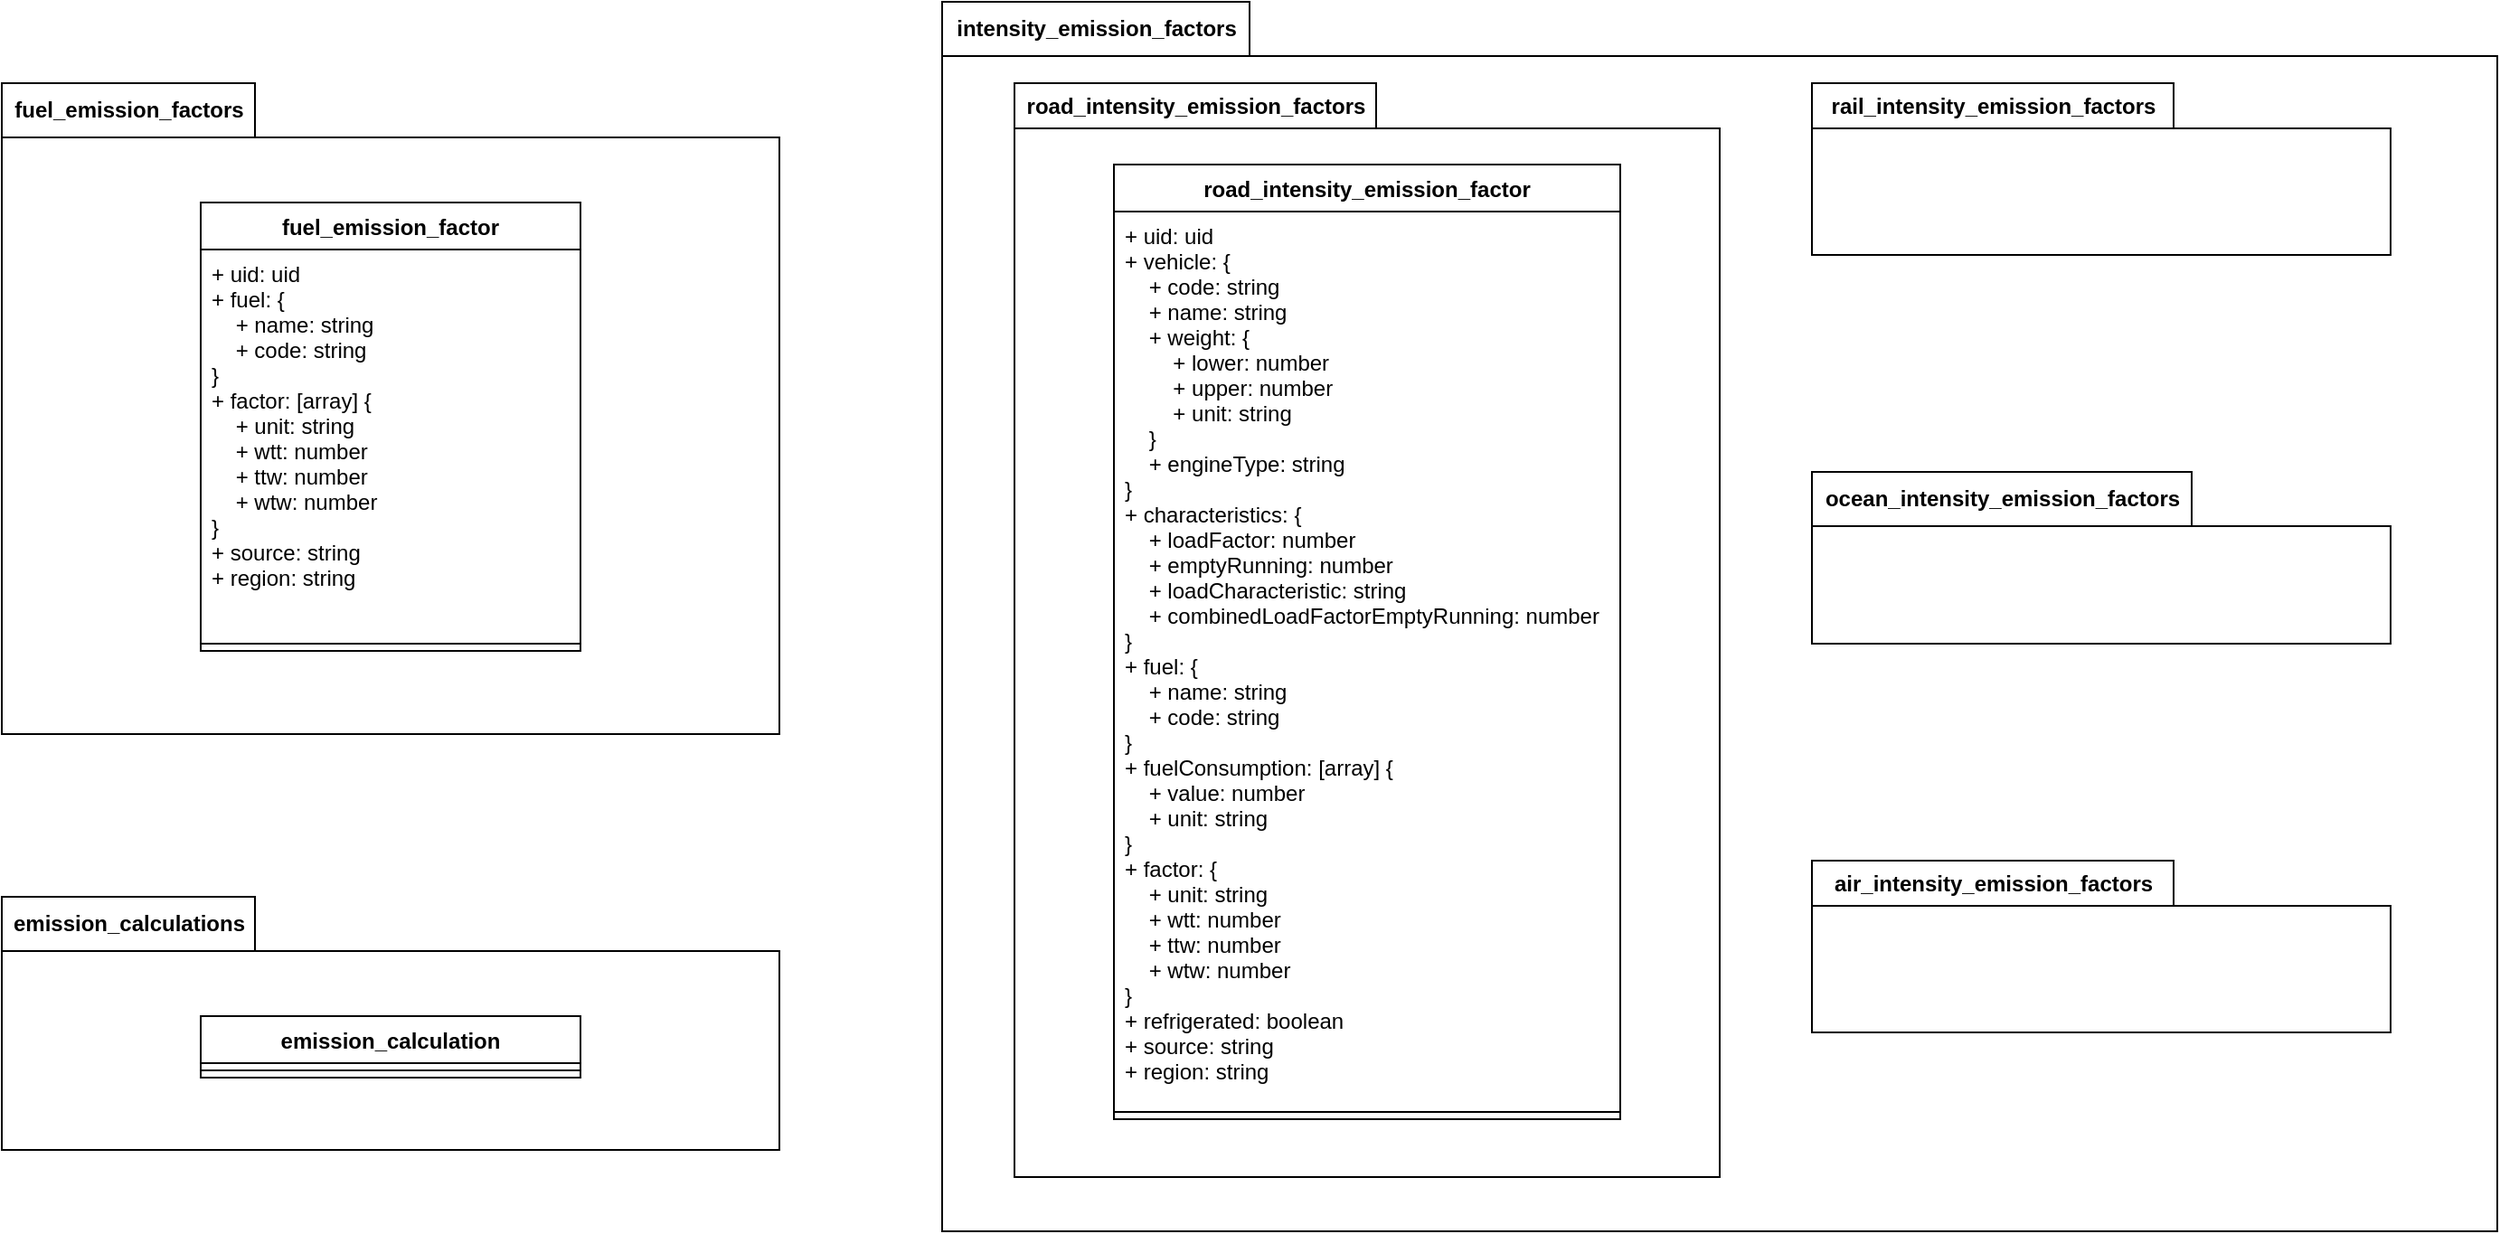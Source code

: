 <mxfile version="22.1.2" type="device">
  <diagram id="C5RBs43oDa-KdzZeNtuy" name="Page-1">
    <mxGraphModel dx="1953" dy="1013" grid="1" gridSize="10" guides="1" tooltips="1" connect="1" arrows="1" fold="1" page="1" pageScale="1" pageWidth="1169" pageHeight="827" math="0" shadow="0">
      <root>
        <mxCell id="WIyWlLk6GJQsqaUBKTNV-0" />
        <mxCell id="WIyWlLk6GJQsqaUBKTNV-1" parent="WIyWlLk6GJQsqaUBKTNV-0" />
        <mxCell id="uOMRUYrI1pACzMCdl_Fx-10" value="fuel_emission_factors" style="shape=folder;fontStyle=1;tabWidth=140;tabHeight=30;tabPosition=left;html=1;boundedLbl=1;labelInHeader=1;container=1;collapsible=0;recursiveResize=0;" parent="WIyWlLk6GJQsqaUBKTNV-1" vertex="1">
          <mxGeometry x="60" y="85" width="430" height="360" as="geometry" />
        </mxCell>
        <mxCell id="uOMRUYrI1pACzMCdl_Fx-6" value="fuel_emission_factor" style="swimlane;fontStyle=1;align=center;verticalAlign=top;childLayout=stackLayout;horizontal=1;startSize=26;horizontalStack=0;resizeParent=1;resizeParentMax=0;resizeLast=0;collapsible=1;marginBottom=0;" parent="uOMRUYrI1pACzMCdl_Fx-10" vertex="1">
          <mxGeometry x="110" y="66" width="210" height="248" as="geometry" />
        </mxCell>
        <mxCell id="uOMRUYrI1pACzMCdl_Fx-7" value="+ uid: uid&#xa;+ fuel: {&#xa;    + name: string&#xa;    + code: string&#xa;}&#xa;+ factor: [array] {    &#xa;    + unit: string&#xa;    + wtt: number&#xa;    + ttw: number&#xa;    + wtw: number&#xa;}&#xa;+ source: string&#xa;+ region: string" style="text;strokeColor=none;fillColor=none;align=left;verticalAlign=top;spacingLeft=4;spacingRight=4;overflow=hidden;rotatable=0;points=[[0,0.5],[1,0.5]];portConstraint=eastwest;" parent="uOMRUYrI1pACzMCdl_Fx-6" vertex="1">
          <mxGeometry y="26" width="210" height="214" as="geometry" />
        </mxCell>
        <mxCell id="uOMRUYrI1pACzMCdl_Fx-8" value="" style="line;strokeWidth=1;fillColor=none;align=left;verticalAlign=middle;spacingTop=-1;spacingLeft=3;spacingRight=3;rotatable=0;labelPosition=right;points=[];portConstraint=eastwest;strokeColor=inherit;" parent="uOMRUYrI1pACzMCdl_Fx-6" vertex="1">
          <mxGeometry y="240" width="210" height="8" as="geometry" />
        </mxCell>
        <mxCell id="T5xu_mNyABZ1caYWuq8b-0" value="intensity_emission_factors" style="shape=folder;fontStyle=1;tabWidth=170;tabHeight=30;tabPosition=left;html=1;boundedLbl=1;labelInHeader=1;container=1;collapsible=0;recursiveResize=0;" vertex="1" parent="WIyWlLk6GJQsqaUBKTNV-1">
          <mxGeometry x="580" y="40" width="860" height="680" as="geometry" />
        </mxCell>
        <mxCell id="T5xu_mNyABZ1caYWuq8b-1" value="road_intensity_emission_factors" style="shape=folder;fontStyle=1;tabWidth=200;tabHeight=25;tabPosition=left;html=1;boundedLbl=1;labelInHeader=1;container=1;collapsible=0;recursiveResize=0;" vertex="1" parent="T5xu_mNyABZ1caYWuq8b-0">
          <mxGeometry x="40" y="45" width="390" height="605" as="geometry" />
        </mxCell>
        <mxCell id="T5xu_mNyABZ1caYWuq8b-2" value="road_intensity_emission_factor" style="swimlane;fontStyle=1;align=center;verticalAlign=top;childLayout=stackLayout;horizontal=1;startSize=26;horizontalStack=0;resizeParent=1;resizeParentMax=0;resizeLast=0;collapsible=1;marginBottom=0;" vertex="1" parent="T5xu_mNyABZ1caYWuq8b-1">
          <mxGeometry x="55" y="45" width="280" height="528" as="geometry" />
        </mxCell>
        <mxCell id="T5xu_mNyABZ1caYWuq8b-3" value="+ uid: uid&#xa;+ vehicle: {&#xa;    + code: string&#xa;    + name: string&#xa;    + weight: {&#xa;        + lower: number&#xa;        + upper: number&#xa;        + unit: string&#xa;    }&#xa;    + engineType: string&#xa;}&#xa;+ characteristics: {&#xa;    + loadFactor: number&#xa;    + emptyRunning: number&#xa;    + loadCharacteristic: string&#xa;    + combinedLoadFactorEmptyRunning: number&#xa;}&#xa;+ fuel: {&#xa;    + name: string&#xa;    + code: string&#xa;}&#xa;+ fuelConsumption: [array] {&#xa;    + value: number&#xa;    + unit: string&#xa;}&#xa;+ factor: {    &#xa;    + unit: string&#xa;    + wtt: number&#xa;    + ttw: number&#xa;    + wtw: number&#xa;}&#xa;+ refrigerated: boolean&#xa;+ source: string&#xa;+ region: string" style="text;strokeColor=none;fillColor=none;align=left;verticalAlign=top;spacingLeft=4;spacingRight=4;overflow=hidden;rotatable=0;points=[[0,0.5],[1,0.5]];portConstraint=eastwest;" vertex="1" parent="T5xu_mNyABZ1caYWuq8b-2">
          <mxGeometry y="26" width="280" height="494" as="geometry" />
        </mxCell>
        <mxCell id="T5xu_mNyABZ1caYWuq8b-4" value="" style="line;strokeWidth=1;fillColor=none;align=left;verticalAlign=middle;spacingTop=-1;spacingLeft=3;spacingRight=3;rotatable=0;labelPosition=right;points=[];portConstraint=eastwest;strokeColor=inherit;" vertex="1" parent="T5xu_mNyABZ1caYWuq8b-2">
          <mxGeometry y="520" width="280" height="8" as="geometry" />
        </mxCell>
        <mxCell id="T5xu_mNyABZ1caYWuq8b-6" value="rail_intensity_emission_factors" style="shape=folder;fontStyle=1;tabWidth=200;tabHeight=25;tabPosition=left;html=1;boundedLbl=1;labelInHeader=1;container=1;collapsible=0;recursiveResize=0;" vertex="1" parent="T5xu_mNyABZ1caYWuq8b-0">
          <mxGeometry x="481" y="45" width="320" height="95" as="geometry" />
        </mxCell>
        <mxCell id="T5xu_mNyABZ1caYWuq8b-14" value="ocean_intensity_emission_factors" style="shape=folder;fontStyle=1;tabWidth=210;tabHeight=30;tabPosition=left;html=1;boundedLbl=1;labelInHeader=1;container=1;collapsible=0;recursiveResize=0;" vertex="1" parent="T5xu_mNyABZ1caYWuq8b-0">
          <mxGeometry x="481" y="260" width="320" height="95" as="geometry" />
        </mxCell>
        <mxCell id="T5xu_mNyABZ1caYWuq8b-15" value="air_intensity_emission_factors" style="shape=folder;fontStyle=1;tabWidth=200;tabHeight=25;tabPosition=left;html=1;boundedLbl=1;labelInHeader=1;container=1;collapsible=0;recursiveResize=0;" vertex="1" parent="T5xu_mNyABZ1caYWuq8b-0">
          <mxGeometry x="481" y="475" width="320" height="95" as="geometry" />
        </mxCell>
        <mxCell id="T5xu_mNyABZ1caYWuq8b-16" value="emission_calculations" style="shape=folder;fontStyle=1;tabWidth=140;tabHeight=30;tabPosition=left;html=1;boundedLbl=1;labelInHeader=1;container=1;collapsible=0;recursiveResize=0;" vertex="1" parent="WIyWlLk6GJQsqaUBKTNV-1">
          <mxGeometry x="60" y="535" width="430" height="140" as="geometry" />
        </mxCell>
        <mxCell id="T5xu_mNyABZ1caYWuq8b-17" value="emission_calculation" style="swimlane;fontStyle=1;align=center;verticalAlign=top;childLayout=stackLayout;horizontal=1;startSize=26;horizontalStack=0;resizeParent=1;resizeParentMax=0;resizeLast=0;collapsible=1;marginBottom=0;" vertex="1" parent="T5xu_mNyABZ1caYWuq8b-16">
          <mxGeometry x="110" y="66" width="210" height="34" as="geometry" />
        </mxCell>
        <mxCell id="T5xu_mNyABZ1caYWuq8b-19" value="" style="line;strokeWidth=1;fillColor=none;align=left;verticalAlign=middle;spacingTop=-1;spacingLeft=3;spacingRight=3;rotatable=0;labelPosition=right;points=[];portConstraint=eastwest;strokeColor=inherit;" vertex="1" parent="T5xu_mNyABZ1caYWuq8b-17">
          <mxGeometry y="26" width="210" height="8" as="geometry" />
        </mxCell>
      </root>
    </mxGraphModel>
  </diagram>
</mxfile>
